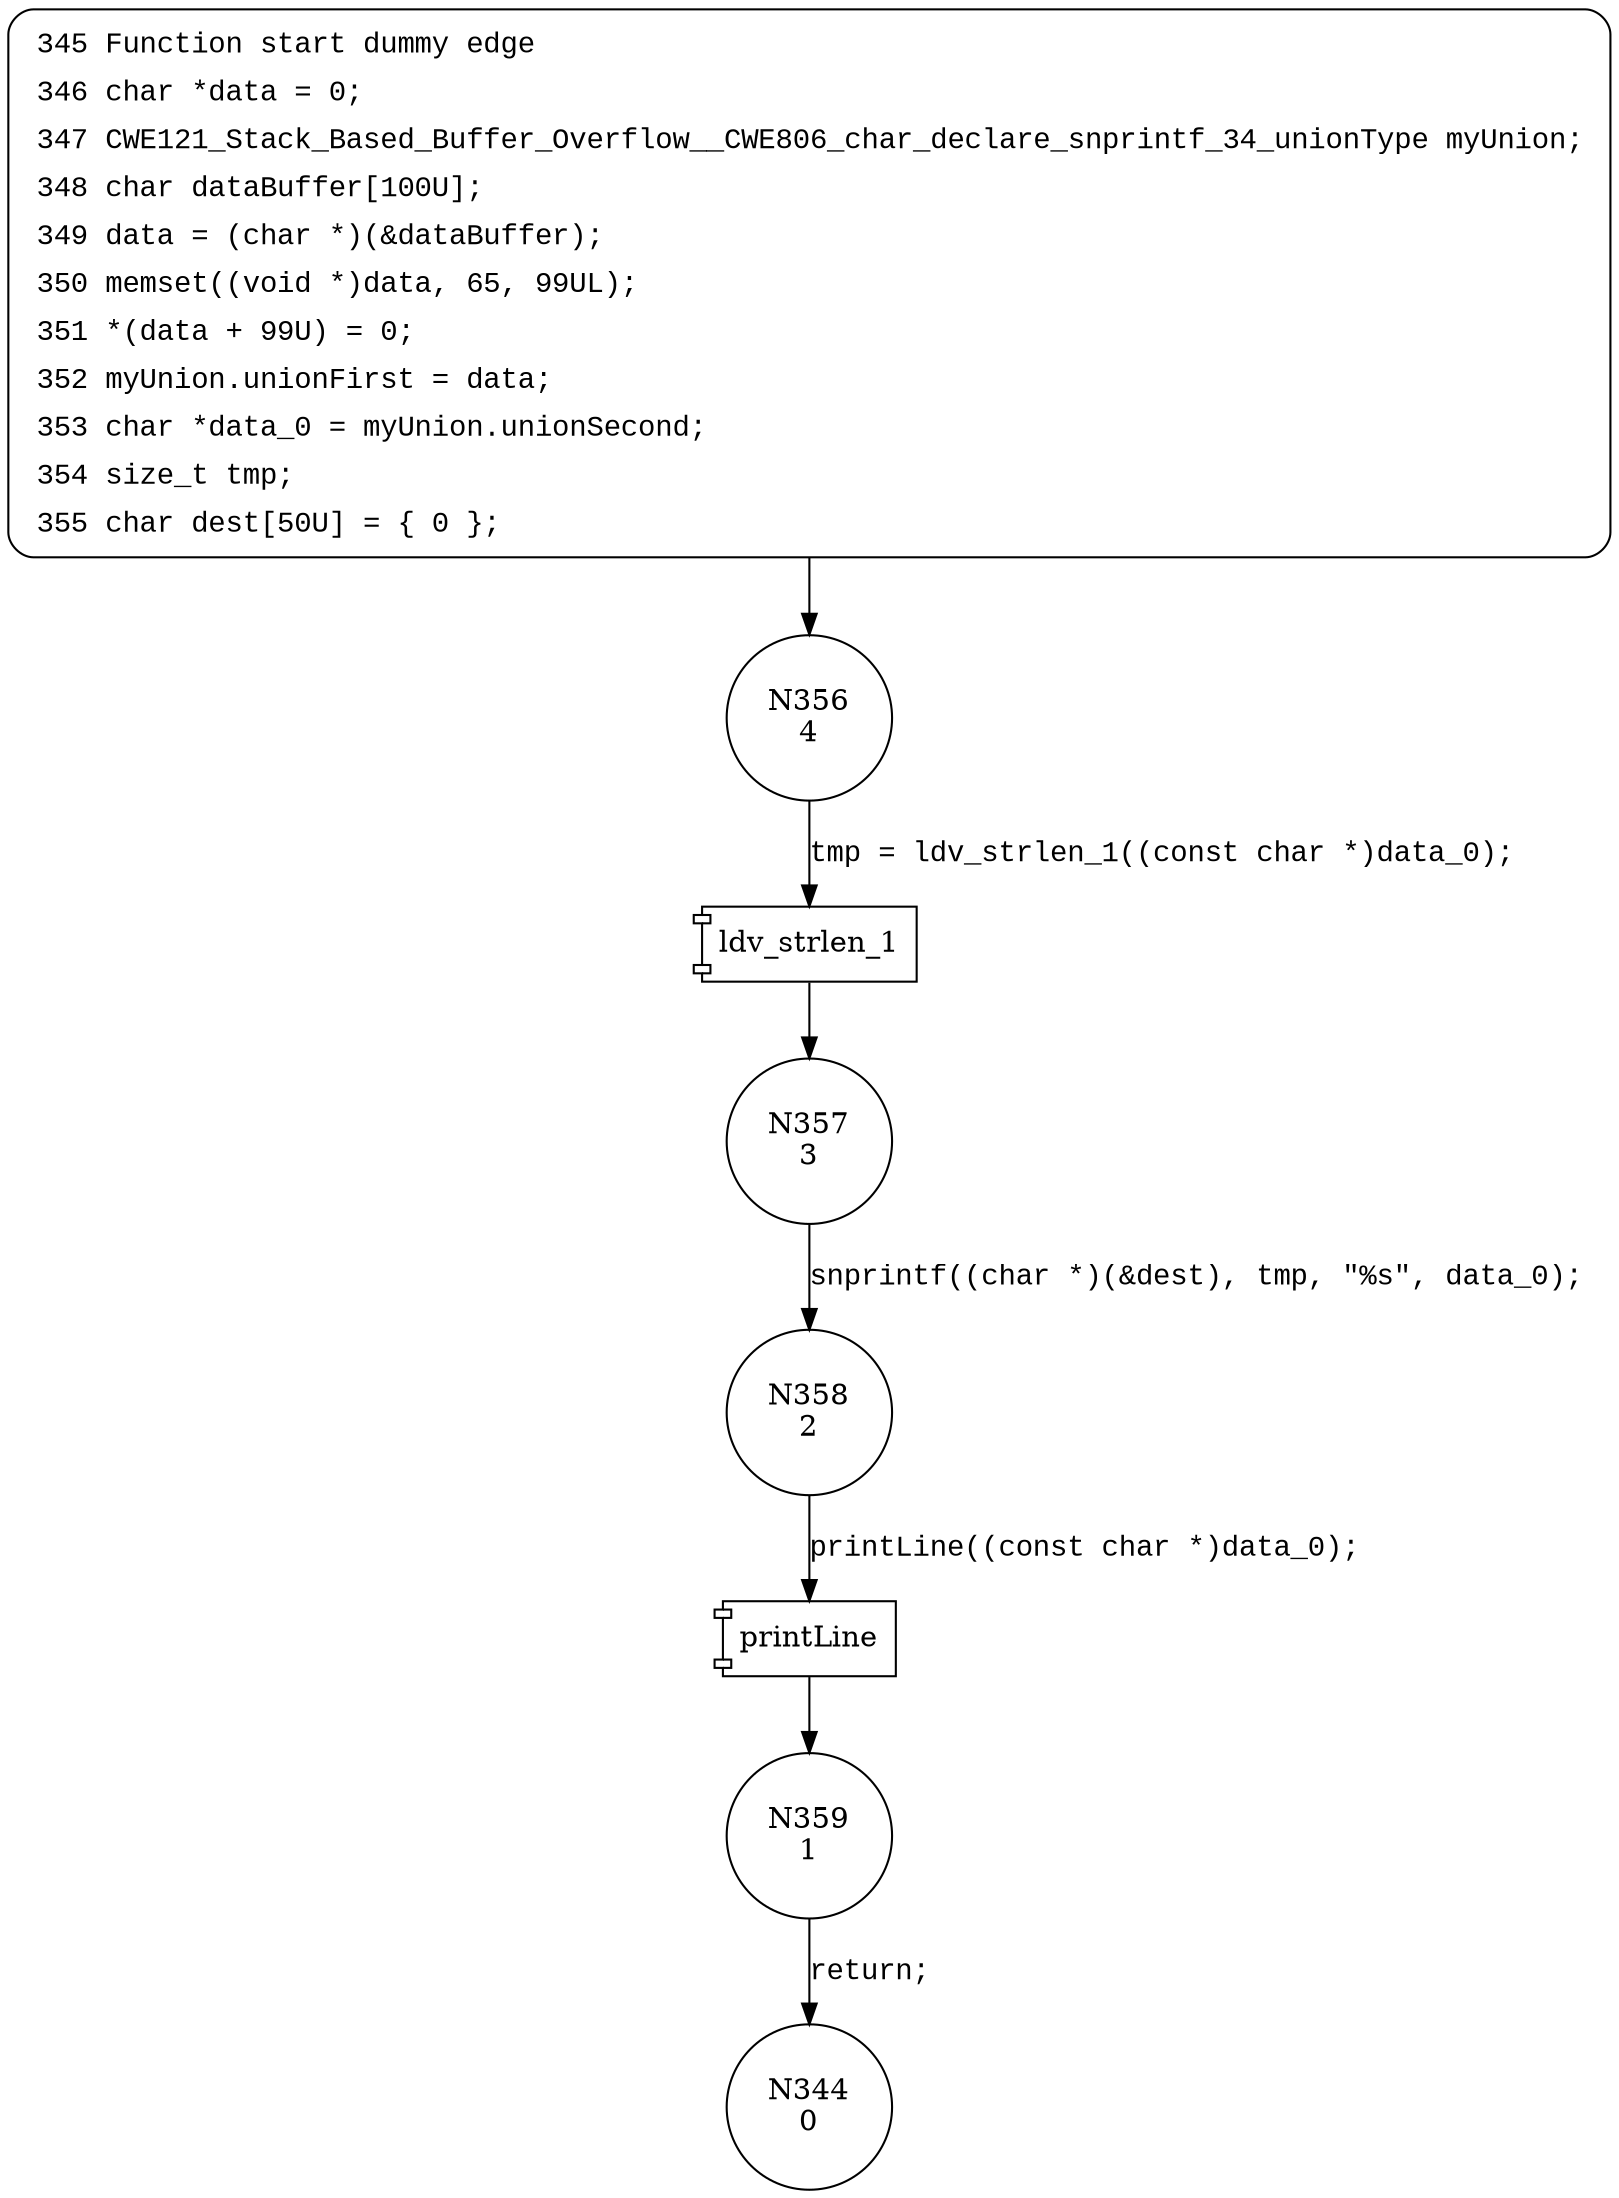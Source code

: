 digraph CWE121_Stack_Based_Buffer_Overflow__CWE806_char_declare_snprintf_34_bad {
356 [shape="circle" label="N356\n4"]
357 [shape="circle" label="N357\n3"]
358 [shape="circle" label="N358\n2"]
359 [shape="circle" label="N359\n1"]
344 [shape="circle" label="N344\n0"]
345 [style="filled,bold" penwidth="1" fillcolor="white" fontname="Courier New" shape="Mrecord" label=<<table border="0" cellborder="0" cellpadding="3" bgcolor="white"><tr><td align="right">345</td><td align="left">Function start dummy edge</td></tr><tr><td align="right">346</td><td align="left">char *data = 0;</td></tr><tr><td align="right">347</td><td align="left">CWE121_Stack_Based_Buffer_Overflow__CWE806_char_declare_snprintf_34_unionType myUnion;</td></tr><tr><td align="right">348</td><td align="left">char dataBuffer[100U];</td></tr><tr><td align="right">349</td><td align="left">data = (char *)(&amp;dataBuffer);</td></tr><tr><td align="right">350</td><td align="left">memset((void *)data, 65, 99UL);</td></tr><tr><td align="right">351</td><td align="left">*(data + 99U) = 0;</td></tr><tr><td align="right">352</td><td align="left">myUnion.unionFirst = data;</td></tr><tr><td align="right">353</td><td align="left">char *data_0 = myUnion.unionSecond;</td></tr><tr><td align="right">354</td><td align="left">size_t tmp;</td></tr><tr><td align="right">355</td><td align="left">char dest[50U] = &#123; 0 &#125;;</td></tr></table>>]
345 -> 356[label=""]
100019 [shape="component" label="ldv_strlen_1"]
356 -> 100019 [label="tmp = ldv_strlen_1((const char *)data_0);" fontname="Courier New"]
100019 -> 357 [label="" fontname="Courier New"]
100020 [shape="component" label="printLine"]
358 -> 100020 [label="printLine((const char *)data_0);" fontname="Courier New"]
100020 -> 359 [label="" fontname="Courier New"]
357 -> 358 [label="snprintf((char *)(&dest), tmp, \"%s\", data_0);" fontname="Courier New"]
359 -> 344 [label="return;" fontname="Courier New"]
}